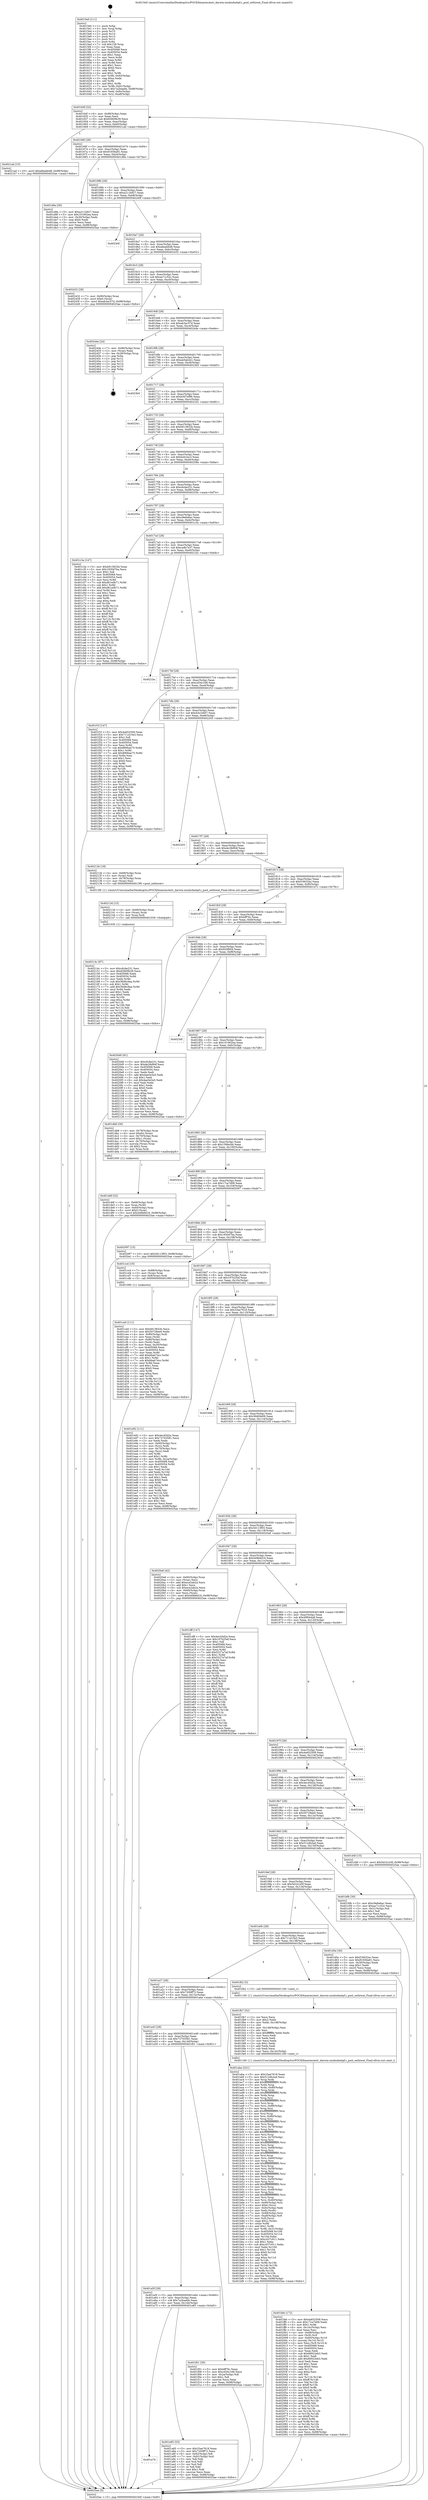 digraph "0x4015e0" {
  label = "0x4015e0 (/mnt/c/Users/mathe/Desktop/tcc/POCII/binaries/extr_darwin-xnubsdnetpf.c_pool_sethiwat_Final-ollvm.out::main(0))"
  labelloc = "t"
  node[shape=record]

  Entry [label="",width=0.3,height=0.3,shape=circle,fillcolor=black,style=filled]
  "0x40164f" [label="{
     0x40164f [32]\l
     | [instrs]\l
     &nbsp;&nbsp;0x40164f \<+6\>: mov -0x98(%rbp),%eax\l
     &nbsp;&nbsp;0x401655 \<+2\>: mov %eax,%ecx\l
     &nbsp;&nbsp;0x401657 \<+6\>: sub $0x83809b39,%ecx\l
     &nbsp;&nbsp;0x40165d \<+6\>: mov %eax,-0xac(%rbp)\l
     &nbsp;&nbsp;0x401663 \<+6\>: mov %ecx,-0xb0(%rbp)\l
     &nbsp;&nbsp;0x401669 \<+6\>: je 00000000004021ad \<main+0xbcd\>\l
  }"]
  "0x4021ad" [label="{
     0x4021ad [15]\l
     | [instrs]\l
     &nbsp;&nbsp;0x4021ad \<+10\>: movl $0xa8eabb48,-0x98(%rbp)\l
     &nbsp;&nbsp;0x4021b7 \<+5\>: jmp 00000000004025ae \<main+0xfce\>\l
  }"]
  "0x40166f" [label="{
     0x40166f [28]\l
     | [instrs]\l
     &nbsp;&nbsp;0x40166f \<+5\>: jmp 0000000000401674 \<main+0x94\>\l
     &nbsp;&nbsp;0x401674 \<+6\>: mov -0xac(%rbp),%eax\l
     &nbsp;&nbsp;0x40167a \<+5\>: sub $0x91656a91,%eax\l
     &nbsp;&nbsp;0x40167f \<+6\>: mov %eax,-0xb4(%rbp)\l
     &nbsp;&nbsp;0x401685 \<+6\>: je 0000000000401d9a \<main+0x7ba\>\l
  }"]
  Exit [label="",width=0.3,height=0.3,shape=circle,fillcolor=black,style=filled,peripheries=2]
  "0x401d9a" [label="{
     0x401d9a [30]\l
     | [instrs]\l
     &nbsp;&nbsp;0x401d9a \<+5\>: mov $0xa211b927,%eax\l
     &nbsp;&nbsp;0x401d9f \<+5\>: mov $0x101902ea,%ecx\l
     &nbsp;&nbsp;0x401da4 \<+3\>: mov -0x30(%rbp),%edx\l
     &nbsp;&nbsp;0x401da7 \<+3\>: cmp $0x0,%edx\l
     &nbsp;&nbsp;0x401daa \<+3\>: cmove %ecx,%eax\l
     &nbsp;&nbsp;0x401dad \<+6\>: mov %eax,-0x98(%rbp)\l
     &nbsp;&nbsp;0x401db3 \<+5\>: jmp 00000000004025ae \<main+0xfce\>\l
  }"]
  "0x40168b" [label="{
     0x40168b [28]\l
     | [instrs]\l
     &nbsp;&nbsp;0x40168b \<+5\>: jmp 0000000000401690 \<main+0xb0\>\l
     &nbsp;&nbsp;0x401690 \<+6\>: mov -0xac(%rbp),%eax\l
     &nbsp;&nbsp;0x401696 \<+5\>: sub $0xa211b927,%eax\l
     &nbsp;&nbsp;0x40169b \<+6\>: mov %eax,-0xb8(%rbp)\l
     &nbsp;&nbsp;0x4016a1 \<+6\>: je 000000000040240f \<main+0xe2f\>\l
  }"]
  "0x40214c" [label="{
     0x40214c [97]\l
     | [instrs]\l
     &nbsp;&nbsp;0x40214c \<+5\>: mov $0xc6cbe231,%esi\l
     &nbsp;&nbsp;0x402151 \<+5\>: mov $0x83809b39,%ecx\l
     &nbsp;&nbsp;0x402156 \<+7\>: mov 0x405068,%edx\l
     &nbsp;&nbsp;0x40215d \<+8\>: mov 0x405054,%r8d\l
     &nbsp;&nbsp;0x402165 \<+3\>: mov %edx,%r9d\l
     &nbsp;&nbsp;0x402168 \<+7\>: sub $0x36d6c9aa,%r9d\l
     &nbsp;&nbsp;0x40216f \<+4\>: sub $0x1,%r9d\l
     &nbsp;&nbsp;0x402173 \<+7\>: add $0x36d6c9aa,%r9d\l
     &nbsp;&nbsp;0x40217a \<+4\>: imul %r9d,%edx\l
     &nbsp;&nbsp;0x40217e \<+3\>: and $0x1,%edx\l
     &nbsp;&nbsp;0x402181 \<+3\>: cmp $0x0,%edx\l
     &nbsp;&nbsp;0x402184 \<+4\>: sete %r10b\l
     &nbsp;&nbsp;0x402188 \<+4\>: cmp $0xa,%r8d\l
     &nbsp;&nbsp;0x40218c \<+4\>: setl %r11b\l
     &nbsp;&nbsp;0x402190 \<+3\>: mov %r10b,%bl\l
     &nbsp;&nbsp;0x402193 \<+3\>: and %r11b,%bl\l
     &nbsp;&nbsp;0x402196 \<+3\>: xor %r11b,%r10b\l
     &nbsp;&nbsp;0x402199 \<+3\>: or %r10b,%bl\l
     &nbsp;&nbsp;0x40219c \<+3\>: test $0x1,%bl\l
     &nbsp;&nbsp;0x40219f \<+3\>: cmovne %ecx,%esi\l
     &nbsp;&nbsp;0x4021a2 \<+6\>: mov %esi,-0x98(%rbp)\l
     &nbsp;&nbsp;0x4021a8 \<+5\>: jmp 00000000004025ae \<main+0xfce\>\l
  }"]
  "0x40240f" [label="{
     0x40240f\l
  }", style=dashed]
  "0x4016a7" [label="{
     0x4016a7 [28]\l
     | [instrs]\l
     &nbsp;&nbsp;0x4016a7 \<+5\>: jmp 00000000004016ac \<main+0xcc\>\l
     &nbsp;&nbsp;0x4016ac \<+6\>: mov -0xac(%rbp),%eax\l
     &nbsp;&nbsp;0x4016b2 \<+5\>: sub $0xa8eabb48,%eax\l
     &nbsp;&nbsp;0x4016b7 \<+6\>: mov %eax,-0xbc(%rbp)\l
     &nbsp;&nbsp;0x4016bd \<+6\>: je 0000000000402432 \<main+0xe52\>\l
  }"]
  "0x40213d" [label="{
     0x40213d [15]\l
     | [instrs]\l
     &nbsp;&nbsp;0x40213d \<+4\>: mov -0x68(%rbp),%rax\l
     &nbsp;&nbsp;0x402141 \<+3\>: mov (%rax),%rax\l
     &nbsp;&nbsp;0x402144 \<+3\>: mov %rax,%rdi\l
     &nbsp;&nbsp;0x402147 \<+5\>: call 0000000000401030 \<free@plt\>\l
     | [calls]\l
     &nbsp;&nbsp;0x401030 \{1\} (unknown)\l
  }"]
  "0x402432" [label="{
     0x402432 [28]\l
     | [instrs]\l
     &nbsp;&nbsp;0x402432 \<+7\>: mov -0x90(%rbp),%rax\l
     &nbsp;&nbsp;0x402439 \<+6\>: movl $0x0,(%rax)\l
     &nbsp;&nbsp;0x40243f \<+10\>: movl $0xab3ac57d,-0x98(%rbp)\l
     &nbsp;&nbsp;0x402449 \<+5\>: jmp 00000000004025ae \<main+0xfce\>\l
  }"]
  "0x4016c3" [label="{
     0x4016c3 [28]\l
     | [instrs]\l
     &nbsp;&nbsp;0x4016c3 \<+5\>: jmp 00000000004016c8 \<main+0xe8\>\l
     &nbsp;&nbsp;0x4016c8 \<+6\>: mov -0xac(%rbp),%eax\l
     &nbsp;&nbsp;0x4016ce \<+5\>: sub $0xaa71c52c,%eax\l
     &nbsp;&nbsp;0x4016d3 \<+6\>: mov %eax,-0xc0(%rbp)\l
     &nbsp;&nbsp;0x4016d9 \<+6\>: je 0000000000401c19 \<main+0x639\>\l
  }"]
  "0x401feb" [label="{
     0x401feb [172]\l
     | [instrs]\l
     &nbsp;&nbsp;0x401feb \<+5\>: mov $0x4a652509,%ecx\l
     &nbsp;&nbsp;0x401ff0 \<+5\>: mov $0x17ca7d08,%edx\l
     &nbsp;&nbsp;0x401ff5 \<+3\>: mov $0x1,%r8b\l
     &nbsp;&nbsp;0x401ff8 \<+6\>: mov -0x14c(%rbp),%esi\l
     &nbsp;&nbsp;0x401ffe \<+3\>: imul %eax,%esi\l
     &nbsp;&nbsp;0x402001 \<+4\>: mov -0x68(%rbp),%r9\l
     &nbsp;&nbsp;0x402005 \<+3\>: mov (%r9),%r9\l
     &nbsp;&nbsp;0x402008 \<+4\>: mov -0x60(%rbp),%r10\l
     &nbsp;&nbsp;0x40200c \<+3\>: movslq (%r10),%r10\l
     &nbsp;&nbsp;0x40200f \<+4\>: mov %esi,(%r9,%r10,4)\l
     &nbsp;&nbsp;0x402013 \<+7\>: mov 0x405068,%eax\l
     &nbsp;&nbsp;0x40201a \<+7\>: mov 0x405054,%esi\l
     &nbsp;&nbsp;0x402021 \<+2\>: mov %eax,%edi\l
     &nbsp;&nbsp;0x402023 \<+6\>: sub $0x66922eb3,%edi\l
     &nbsp;&nbsp;0x402029 \<+3\>: sub $0x1,%edi\l
     &nbsp;&nbsp;0x40202c \<+6\>: add $0x66922eb3,%edi\l
     &nbsp;&nbsp;0x402032 \<+3\>: imul %edi,%eax\l
     &nbsp;&nbsp;0x402035 \<+3\>: and $0x1,%eax\l
     &nbsp;&nbsp;0x402038 \<+3\>: cmp $0x0,%eax\l
     &nbsp;&nbsp;0x40203b \<+4\>: sete %r11b\l
     &nbsp;&nbsp;0x40203f \<+3\>: cmp $0xa,%esi\l
     &nbsp;&nbsp;0x402042 \<+3\>: setl %bl\l
     &nbsp;&nbsp;0x402045 \<+3\>: mov %r11b,%r14b\l
     &nbsp;&nbsp;0x402048 \<+4\>: xor $0xff,%r14b\l
     &nbsp;&nbsp;0x40204c \<+3\>: mov %bl,%r15b\l
     &nbsp;&nbsp;0x40204f \<+4\>: xor $0xff,%r15b\l
     &nbsp;&nbsp;0x402053 \<+4\>: xor $0x0,%r8b\l
     &nbsp;&nbsp;0x402057 \<+3\>: mov %r14b,%r12b\l
     &nbsp;&nbsp;0x40205a \<+4\>: and $0x0,%r12b\l
     &nbsp;&nbsp;0x40205e \<+3\>: and %r8b,%r11b\l
     &nbsp;&nbsp;0x402061 \<+3\>: mov %r15b,%r13b\l
     &nbsp;&nbsp;0x402064 \<+4\>: and $0x0,%r13b\l
     &nbsp;&nbsp;0x402068 \<+3\>: and %r8b,%bl\l
     &nbsp;&nbsp;0x40206b \<+3\>: or %r11b,%r12b\l
     &nbsp;&nbsp;0x40206e \<+3\>: or %bl,%r13b\l
     &nbsp;&nbsp;0x402071 \<+3\>: xor %r13b,%r12b\l
     &nbsp;&nbsp;0x402074 \<+3\>: or %r15b,%r14b\l
     &nbsp;&nbsp;0x402077 \<+4\>: xor $0xff,%r14b\l
     &nbsp;&nbsp;0x40207b \<+4\>: or $0x0,%r8b\l
     &nbsp;&nbsp;0x40207f \<+3\>: and %r8b,%r14b\l
     &nbsp;&nbsp;0x402082 \<+3\>: or %r14b,%r12b\l
     &nbsp;&nbsp;0x402085 \<+4\>: test $0x1,%r12b\l
     &nbsp;&nbsp;0x402089 \<+3\>: cmovne %edx,%ecx\l
     &nbsp;&nbsp;0x40208c \<+6\>: mov %ecx,-0x98(%rbp)\l
     &nbsp;&nbsp;0x402092 \<+5\>: jmp 00000000004025ae \<main+0xfce\>\l
  }"]
  "0x401c19" [label="{
     0x401c19\l
  }", style=dashed]
  "0x4016df" [label="{
     0x4016df [28]\l
     | [instrs]\l
     &nbsp;&nbsp;0x4016df \<+5\>: jmp 00000000004016e4 \<main+0x104\>\l
     &nbsp;&nbsp;0x4016e4 \<+6\>: mov -0xac(%rbp),%eax\l
     &nbsp;&nbsp;0x4016ea \<+5\>: sub $0xab3ac57d,%eax\l
     &nbsp;&nbsp;0x4016ef \<+6\>: mov %eax,-0xc4(%rbp)\l
     &nbsp;&nbsp;0x4016f5 \<+6\>: je 000000000040244e \<main+0xe6e\>\l
  }"]
  "0x401fb7" [label="{
     0x401fb7 [52]\l
     | [instrs]\l
     &nbsp;&nbsp;0x401fb7 \<+2\>: xor %ecx,%ecx\l
     &nbsp;&nbsp;0x401fb9 \<+5\>: mov $0x2,%edx\l
     &nbsp;&nbsp;0x401fbe \<+6\>: mov %edx,-0x148(%rbp)\l
     &nbsp;&nbsp;0x401fc4 \<+1\>: cltd\l
     &nbsp;&nbsp;0x401fc5 \<+6\>: mov -0x148(%rbp),%esi\l
     &nbsp;&nbsp;0x401fcb \<+2\>: idiv %esi\l
     &nbsp;&nbsp;0x401fcd \<+6\>: imul $0xfffffffe,%edx,%edx\l
     &nbsp;&nbsp;0x401fd3 \<+2\>: mov %ecx,%edi\l
     &nbsp;&nbsp;0x401fd5 \<+2\>: sub %edx,%edi\l
     &nbsp;&nbsp;0x401fd7 \<+2\>: mov %ecx,%edx\l
     &nbsp;&nbsp;0x401fd9 \<+3\>: sub $0x1,%edx\l
     &nbsp;&nbsp;0x401fdc \<+2\>: add %edx,%edi\l
     &nbsp;&nbsp;0x401fde \<+2\>: sub %edi,%ecx\l
     &nbsp;&nbsp;0x401fe0 \<+6\>: mov %ecx,-0x14c(%rbp)\l
     &nbsp;&nbsp;0x401fe6 \<+5\>: call 0000000000401160 \<next_i\>\l
     | [calls]\l
     &nbsp;&nbsp;0x401160 \{1\} (/mnt/c/Users/mathe/Desktop/tcc/POCII/binaries/extr_darwin-xnubsdnetpf.c_pool_sethiwat_Final-ollvm.out::next_i)\l
  }"]
  "0x40244e" [label="{
     0x40244e [24]\l
     | [instrs]\l
     &nbsp;&nbsp;0x40244e \<+7\>: mov -0x90(%rbp),%rax\l
     &nbsp;&nbsp;0x402455 \<+2\>: mov (%rax),%eax\l
     &nbsp;&nbsp;0x402457 \<+4\>: lea -0x28(%rbp),%rsp\l
     &nbsp;&nbsp;0x40245b \<+1\>: pop %rbx\l
     &nbsp;&nbsp;0x40245c \<+2\>: pop %r12\l
     &nbsp;&nbsp;0x40245e \<+2\>: pop %r13\l
     &nbsp;&nbsp;0x402460 \<+2\>: pop %r14\l
     &nbsp;&nbsp;0x402462 \<+2\>: pop %r15\l
     &nbsp;&nbsp;0x402464 \<+1\>: pop %rbp\l
     &nbsp;&nbsp;0x402465 \<+1\>: ret\l
  }"]
  "0x4016fb" [label="{
     0x4016fb [28]\l
     | [instrs]\l
     &nbsp;&nbsp;0x4016fb \<+5\>: jmp 0000000000401700 \<main+0x120\>\l
     &nbsp;&nbsp;0x401700 \<+6\>: mov -0xac(%rbp),%eax\l
     &nbsp;&nbsp;0x401706 \<+5\>: sub $0xab5ab2e1,%eax\l
     &nbsp;&nbsp;0x40170b \<+6\>: mov %eax,-0xc8(%rbp)\l
     &nbsp;&nbsp;0x401711 \<+6\>: je 00000000004023b5 \<main+0xdd5\>\l
  }"]
  "0x401ddf" [label="{
     0x401ddf [32]\l
     | [instrs]\l
     &nbsp;&nbsp;0x401ddf \<+4\>: mov -0x68(%rbp),%rdi\l
     &nbsp;&nbsp;0x401de3 \<+3\>: mov %rax,(%rdi)\l
     &nbsp;&nbsp;0x401de6 \<+4\>: mov -0x60(%rbp),%rax\l
     &nbsp;&nbsp;0x401dea \<+6\>: movl $0x0,(%rax)\l
     &nbsp;&nbsp;0x401df0 \<+10\>: movl $0x449b6d16,-0x98(%rbp)\l
     &nbsp;&nbsp;0x401dfa \<+5\>: jmp 00000000004025ae \<main+0xfce\>\l
  }"]
  "0x4023b5" [label="{
     0x4023b5\l
  }", style=dashed]
  "0x401717" [label="{
     0x401717 [28]\l
     | [instrs]\l
     &nbsp;&nbsp;0x401717 \<+5\>: jmp 000000000040171c \<main+0x13c\>\l
     &nbsp;&nbsp;0x40171c \<+6\>: mov -0xac(%rbp),%eax\l
     &nbsp;&nbsp;0x401722 \<+5\>: sub $0xb5d7ef96,%eax\l
     &nbsp;&nbsp;0x401727 \<+6\>: mov %eax,-0xcc(%rbp)\l
     &nbsp;&nbsp;0x40172d \<+6\>: je 0000000000402341 \<main+0xd61\>\l
  }"]
  "0x401ce0" [label="{
     0x401ce0 [111]\l
     | [instrs]\l
     &nbsp;&nbsp;0x401ce0 \<+5\>: mov $0xb913832b,%ecx\l
     &nbsp;&nbsp;0x401ce5 \<+5\>: mov $0x50728ee0,%edx\l
     &nbsp;&nbsp;0x401cea \<+4\>: mov -0x80(%rbp),%rdi\l
     &nbsp;&nbsp;0x401cee \<+2\>: mov %eax,(%rdi)\l
     &nbsp;&nbsp;0x401cf0 \<+4\>: mov -0x80(%rbp),%rdi\l
     &nbsp;&nbsp;0x401cf4 \<+2\>: mov (%rdi),%eax\l
     &nbsp;&nbsp;0x401cf6 \<+3\>: mov %eax,-0x30(%rbp)\l
     &nbsp;&nbsp;0x401cf9 \<+7\>: mov 0x405068,%eax\l
     &nbsp;&nbsp;0x401d00 \<+7\>: mov 0x405054,%esi\l
     &nbsp;&nbsp;0x401d07 \<+3\>: mov %eax,%r8d\l
     &nbsp;&nbsp;0x401d0a \<+7\>: add $0xbbab74cc,%r8d\l
     &nbsp;&nbsp;0x401d11 \<+4\>: sub $0x1,%r8d\l
     &nbsp;&nbsp;0x401d15 \<+7\>: sub $0xbbab74cc,%r8d\l
     &nbsp;&nbsp;0x401d1c \<+4\>: imul %r8d,%eax\l
     &nbsp;&nbsp;0x401d20 \<+3\>: and $0x1,%eax\l
     &nbsp;&nbsp;0x401d23 \<+3\>: cmp $0x0,%eax\l
     &nbsp;&nbsp;0x401d26 \<+4\>: sete %r9b\l
     &nbsp;&nbsp;0x401d2a \<+3\>: cmp $0xa,%esi\l
     &nbsp;&nbsp;0x401d2d \<+4\>: setl %r10b\l
     &nbsp;&nbsp;0x401d31 \<+3\>: mov %r9b,%r11b\l
     &nbsp;&nbsp;0x401d34 \<+3\>: and %r10b,%r11b\l
     &nbsp;&nbsp;0x401d37 \<+3\>: xor %r10b,%r9b\l
     &nbsp;&nbsp;0x401d3a \<+3\>: or %r9b,%r11b\l
     &nbsp;&nbsp;0x401d3d \<+4\>: test $0x1,%r11b\l
     &nbsp;&nbsp;0x401d41 \<+3\>: cmovne %edx,%ecx\l
     &nbsp;&nbsp;0x401d44 \<+6\>: mov %ecx,-0x98(%rbp)\l
     &nbsp;&nbsp;0x401d4a \<+5\>: jmp 00000000004025ae \<main+0xfce\>\l
  }"]
  "0x402341" [label="{
     0x402341\l
  }", style=dashed]
  "0x401733" [label="{
     0x401733 [28]\l
     | [instrs]\l
     &nbsp;&nbsp;0x401733 \<+5\>: jmp 0000000000401738 \<main+0x158\>\l
     &nbsp;&nbsp;0x401738 \<+6\>: mov -0xac(%rbp),%eax\l
     &nbsp;&nbsp;0x40173e \<+5\>: sub $0xb913832b,%eax\l
     &nbsp;&nbsp;0x401743 \<+6\>: mov %eax,-0xd0(%rbp)\l
     &nbsp;&nbsp;0x401749 \<+6\>: je 00000000004024ab \<main+0xecb\>\l
  }"]
  "0x4015e0" [label="{
     0x4015e0 [111]\l
     | [instrs]\l
     &nbsp;&nbsp;0x4015e0 \<+1\>: push %rbp\l
     &nbsp;&nbsp;0x4015e1 \<+3\>: mov %rsp,%rbp\l
     &nbsp;&nbsp;0x4015e4 \<+2\>: push %r15\l
     &nbsp;&nbsp;0x4015e6 \<+2\>: push %r14\l
     &nbsp;&nbsp;0x4015e8 \<+2\>: push %r13\l
     &nbsp;&nbsp;0x4015ea \<+2\>: push %r12\l
     &nbsp;&nbsp;0x4015ec \<+1\>: push %rbx\l
     &nbsp;&nbsp;0x4015ed \<+7\>: sub $0x158,%rsp\l
     &nbsp;&nbsp;0x4015f4 \<+2\>: xor %eax,%eax\l
     &nbsp;&nbsp;0x4015f6 \<+7\>: mov 0x405068,%ecx\l
     &nbsp;&nbsp;0x4015fd \<+7\>: mov 0x405054,%edx\l
     &nbsp;&nbsp;0x401604 \<+3\>: sub $0x1,%eax\l
     &nbsp;&nbsp;0x401607 \<+3\>: mov %ecx,%r8d\l
     &nbsp;&nbsp;0x40160a \<+3\>: add %eax,%r8d\l
     &nbsp;&nbsp;0x40160d \<+4\>: imul %r8d,%ecx\l
     &nbsp;&nbsp;0x401611 \<+3\>: and $0x1,%ecx\l
     &nbsp;&nbsp;0x401614 \<+3\>: cmp $0x0,%ecx\l
     &nbsp;&nbsp;0x401617 \<+4\>: sete %r9b\l
     &nbsp;&nbsp;0x40161b \<+4\>: and $0x1,%r9b\l
     &nbsp;&nbsp;0x40161f \<+7\>: mov %r9b,-0x92(%rbp)\l
     &nbsp;&nbsp;0x401626 \<+3\>: cmp $0xa,%edx\l
     &nbsp;&nbsp;0x401629 \<+4\>: setl %r9b\l
     &nbsp;&nbsp;0x40162d \<+4\>: and $0x1,%r9b\l
     &nbsp;&nbsp;0x401631 \<+7\>: mov %r9b,-0x91(%rbp)\l
     &nbsp;&nbsp;0x401638 \<+10\>: movl $0x7a2baebb,-0x98(%rbp)\l
     &nbsp;&nbsp;0x401642 \<+6\>: mov %edi,-0x9c(%rbp)\l
     &nbsp;&nbsp;0x401648 \<+7\>: mov %rsi,-0xa8(%rbp)\l
  }"]
  "0x4024ab" [label="{
     0x4024ab\l
  }", style=dashed]
  "0x40174f" [label="{
     0x40174f [28]\l
     | [instrs]\l
     &nbsp;&nbsp;0x40174f \<+5\>: jmp 0000000000401754 \<main+0x174\>\l
     &nbsp;&nbsp;0x401754 \<+6\>: mov -0xac(%rbp),%eax\l
     &nbsp;&nbsp;0x40175a \<+5\>: sub $0xbcfc2ec3,%eax\l
     &nbsp;&nbsp;0x40175f \<+6\>: mov %eax,-0xd4(%rbp)\l
     &nbsp;&nbsp;0x401765 \<+6\>: je 000000000040258e \<main+0xfae\>\l
  }"]
  "0x4025ae" [label="{
     0x4025ae [5]\l
     | [instrs]\l
     &nbsp;&nbsp;0x4025ae \<+5\>: jmp 000000000040164f \<main+0x6f\>\l
  }"]
  "0x40258e" [label="{
     0x40258e\l
  }", style=dashed]
  "0x40176b" [label="{
     0x40176b [28]\l
     | [instrs]\l
     &nbsp;&nbsp;0x40176b \<+5\>: jmp 0000000000401770 \<main+0x190\>\l
     &nbsp;&nbsp;0x401770 \<+6\>: mov -0xac(%rbp),%eax\l
     &nbsp;&nbsp;0x401776 \<+5\>: sub $0xc6cbe231,%eax\l
     &nbsp;&nbsp;0x40177b \<+6\>: mov %eax,-0xd8(%rbp)\l
     &nbsp;&nbsp;0x401781 \<+6\>: je 000000000040255e \<main+0xf7e\>\l
  }"]
  "0x401a7b" [label="{
     0x401a7b\l
  }", style=dashed]
  "0x40255e" [label="{
     0x40255e\l
  }", style=dashed]
  "0x401787" [label="{
     0x401787 [28]\l
     | [instrs]\l
     &nbsp;&nbsp;0x401787 \<+5\>: jmp 000000000040178c \<main+0x1ac\>\l
     &nbsp;&nbsp;0x40178c \<+6\>: mov -0xac(%rbp),%eax\l
     &nbsp;&nbsp;0x401792 \<+5\>: sub $0xc9e6e6ac,%eax\l
     &nbsp;&nbsp;0x401797 \<+6\>: mov %eax,-0xdc(%rbp)\l
     &nbsp;&nbsp;0x40179d \<+6\>: je 0000000000401c3a \<main+0x65a\>\l
  }"]
  "0x401a85" [label="{
     0x401a85 [53]\l
     | [instrs]\l
     &nbsp;&nbsp;0x401a85 \<+5\>: mov $0x33ae7618,%eax\l
     &nbsp;&nbsp;0x401a8a \<+5\>: mov $0x7200ff72,%ecx\l
     &nbsp;&nbsp;0x401a8f \<+6\>: mov -0x92(%rbp),%dl\l
     &nbsp;&nbsp;0x401a95 \<+7\>: mov -0x91(%rbp),%sil\l
     &nbsp;&nbsp;0x401a9c \<+3\>: mov %dl,%dil\l
     &nbsp;&nbsp;0x401a9f \<+3\>: and %sil,%dil\l
     &nbsp;&nbsp;0x401aa2 \<+3\>: xor %sil,%dl\l
     &nbsp;&nbsp;0x401aa5 \<+3\>: or %dl,%dil\l
     &nbsp;&nbsp;0x401aa8 \<+4\>: test $0x1,%dil\l
     &nbsp;&nbsp;0x401aac \<+3\>: cmovne %ecx,%eax\l
     &nbsp;&nbsp;0x401aaf \<+6\>: mov %eax,-0x98(%rbp)\l
     &nbsp;&nbsp;0x401ab5 \<+5\>: jmp 00000000004025ae \<main+0xfce\>\l
  }"]
  "0x401c3a" [label="{
     0x401c3a [147]\l
     | [instrs]\l
     &nbsp;&nbsp;0x401c3a \<+5\>: mov $0xb913832b,%eax\l
     &nbsp;&nbsp;0x401c3f \<+5\>: mov $0x1930d7ba,%ecx\l
     &nbsp;&nbsp;0x401c44 \<+2\>: mov $0x1,%dl\l
     &nbsp;&nbsp;0x401c46 \<+7\>: mov 0x405068,%esi\l
     &nbsp;&nbsp;0x401c4d \<+7\>: mov 0x405054,%edi\l
     &nbsp;&nbsp;0x401c54 \<+3\>: mov %esi,%r8d\l
     &nbsp;&nbsp;0x401c57 \<+7\>: sub $0xd61edb71,%r8d\l
     &nbsp;&nbsp;0x401c5e \<+4\>: sub $0x1,%r8d\l
     &nbsp;&nbsp;0x401c62 \<+7\>: add $0xd61edb71,%r8d\l
     &nbsp;&nbsp;0x401c69 \<+4\>: imul %r8d,%esi\l
     &nbsp;&nbsp;0x401c6d \<+3\>: and $0x1,%esi\l
     &nbsp;&nbsp;0x401c70 \<+3\>: cmp $0x0,%esi\l
     &nbsp;&nbsp;0x401c73 \<+4\>: sete %r9b\l
     &nbsp;&nbsp;0x401c77 \<+3\>: cmp $0xa,%edi\l
     &nbsp;&nbsp;0x401c7a \<+4\>: setl %r10b\l
     &nbsp;&nbsp;0x401c7e \<+3\>: mov %r9b,%r11b\l
     &nbsp;&nbsp;0x401c81 \<+4\>: xor $0xff,%r11b\l
     &nbsp;&nbsp;0x401c85 \<+3\>: mov %r10b,%bl\l
     &nbsp;&nbsp;0x401c88 \<+3\>: xor $0xff,%bl\l
     &nbsp;&nbsp;0x401c8b \<+3\>: xor $0x1,%dl\l
     &nbsp;&nbsp;0x401c8e \<+3\>: mov %r11b,%r14b\l
     &nbsp;&nbsp;0x401c91 \<+4\>: and $0xff,%r14b\l
     &nbsp;&nbsp;0x401c95 \<+3\>: and %dl,%r9b\l
     &nbsp;&nbsp;0x401c98 \<+3\>: mov %bl,%r15b\l
     &nbsp;&nbsp;0x401c9b \<+4\>: and $0xff,%r15b\l
     &nbsp;&nbsp;0x401c9f \<+3\>: and %dl,%r10b\l
     &nbsp;&nbsp;0x401ca2 \<+3\>: or %r9b,%r14b\l
     &nbsp;&nbsp;0x401ca5 \<+3\>: or %r10b,%r15b\l
     &nbsp;&nbsp;0x401ca8 \<+3\>: xor %r15b,%r14b\l
     &nbsp;&nbsp;0x401cab \<+3\>: or %bl,%r11b\l
     &nbsp;&nbsp;0x401cae \<+4\>: xor $0xff,%r11b\l
     &nbsp;&nbsp;0x401cb2 \<+3\>: or $0x1,%dl\l
     &nbsp;&nbsp;0x401cb5 \<+3\>: and %dl,%r11b\l
     &nbsp;&nbsp;0x401cb8 \<+3\>: or %r11b,%r14b\l
     &nbsp;&nbsp;0x401cbb \<+4\>: test $0x1,%r14b\l
     &nbsp;&nbsp;0x401cbf \<+3\>: cmovne %ecx,%eax\l
     &nbsp;&nbsp;0x401cc2 \<+6\>: mov %eax,-0x98(%rbp)\l
     &nbsp;&nbsp;0x401cc8 \<+5\>: jmp 00000000004025ae \<main+0xfce\>\l
  }"]
  "0x4017a3" [label="{
     0x4017a3 [28]\l
     | [instrs]\l
     &nbsp;&nbsp;0x4017a3 \<+5\>: jmp 00000000004017a8 \<main+0x1c8\>\l
     &nbsp;&nbsp;0x4017a8 \<+6\>: mov -0xac(%rbp),%eax\l
     &nbsp;&nbsp;0x4017ae \<+5\>: sub $0xcadb7a37,%eax\l
     &nbsp;&nbsp;0x4017b3 \<+6\>: mov %eax,-0xe0(%rbp)\l
     &nbsp;&nbsp;0x4017b9 \<+6\>: je 00000000004021bc \<main+0xbdc\>\l
  }"]
  "0x401a5f" [label="{
     0x401a5f [28]\l
     | [instrs]\l
     &nbsp;&nbsp;0x401a5f \<+5\>: jmp 0000000000401a64 \<main+0x484\>\l
     &nbsp;&nbsp;0x401a64 \<+6\>: mov -0xac(%rbp),%eax\l
     &nbsp;&nbsp;0x401a6a \<+5\>: sub $0x7a2baebb,%eax\l
     &nbsp;&nbsp;0x401a6f \<+6\>: mov %eax,-0x144(%rbp)\l
     &nbsp;&nbsp;0x401a75 \<+6\>: je 0000000000401a85 \<main+0x4a5\>\l
  }"]
  "0x4021bc" [label="{
     0x4021bc\l
  }", style=dashed]
  "0x4017bf" [label="{
     0x4017bf [28]\l
     | [instrs]\l
     &nbsp;&nbsp;0x4017bf \<+5\>: jmp 00000000004017c4 \<main+0x1e4\>\l
     &nbsp;&nbsp;0x4017c4 \<+6\>: mov -0xac(%rbp),%eax\l
     &nbsp;&nbsp;0x4017ca \<+5\>: sub $0xcd34c166,%eax\l
     &nbsp;&nbsp;0x4017cf \<+6\>: mov %eax,-0xe4(%rbp)\l
     &nbsp;&nbsp;0x4017d5 \<+6\>: je 0000000000401f1f \<main+0x93f\>\l
  }"]
  "0x401f01" [label="{
     0x401f01 [30]\l
     | [instrs]\l
     &nbsp;&nbsp;0x401f01 \<+5\>: mov $0xbff76c,%eax\l
     &nbsp;&nbsp;0x401f06 \<+5\>: mov $0xcd34c166,%ecx\l
     &nbsp;&nbsp;0x401f0b \<+3\>: mov -0x2a(%rbp),%dl\l
     &nbsp;&nbsp;0x401f0e \<+3\>: test $0x1,%dl\l
     &nbsp;&nbsp;0x401f11 \<+3\>: cmovne %ecx,%eax\l
     &nbsp;&nbsp;0x401f14 \<+6\>: mov %eax,-0x98(%rbp)\l
     &nbsp;&nbsp;0x401f1a \<+5\>: jmp 00000000004025ae \<main+0xfce\>\l
  }"]
  "0x401f1f" [label="{
     0x401f1f [147]\l
     | [instrs]\l
     &nbsp;&nbsp;0x401f1f \<+5\>: mov $0x4a652509,%eax\l
     &nbsp;&nbsp;0x401f24 \<+5\>: mov $0x711d15e3,%ecx\l
     &nbsp;&nbsp;0x401f29 \<+2\>: mov $0x1,%dl\l
     &nbsp;&nbsp;0x401f2b \<+7\>: mov 0x405068,%esi\l
     &nbsp;&nbsp;0x401f32 \<+7\>: mov 0x405054,%edi\l
     &nbsp;&nbsp;0x401f39 \<+3\>: mov %esi,%r8d\l
     &nbsp;&nbsp;0x401f3c \<+7\>: sub $0x8906ae75,%r8d\l
     &nbsp;&nbsp;0x401f43 \<+4\>: sub $0x1,%r8d\l
     &nbsp;&nbsp;0x401f47 \<+7\>: add $0x8906ae75,%r8d\l
     &nbsp;&nbsp;0x401f4e \<+4\>: imul %r8d,%esi\l
     &nbsp;&nbsp;0x401f52 \<+3\>: and $0x1,%esi\l
     &nbsp;&nbsp;0x401f55 \<+3\>: cmp $0x0,%esi\l
     &nbsp;&nbsp;0x401f58 \<+4\>: sete %r9b\l
     &nbsp;&nbsp;0x401f5c \<+3\>: cmp $0xa,%edi\l
     &nbsp;&nbsp;0x401f5f \<+4\>: setl %r10b\l
     &nbsp;&nbsp;0x401f63 \<+3\>: mov %r9b,%r11b\l
     &nbsp;&nbsp;0x401f66 \<+4\>: xor $0xff,%r11b\l
     &nbsp;&nbsp;0x401f6a \<+3\>: mov %r10b,%bl\l
     &nbsp;&nbsp;0x401f6d \<+3\>: xor $0xff,%bl\l
     &nbsp;&nbsp;0x401f70 \<+3\>: xor $0x1,%dl\l
     &nbsp;&nbsp;0x401f73 \<+3\>: mov %r11b,%r14b\l
     &nbsp;&nbsp;0x401f76 \<+4\>: and $0xff,%r14b\l
     &nbsp;&nbsp;0x401f7a \<+3\>: and %dl,%r9b\l
     &nbsp;&nbsp;0x401f7d \<+3\>: mov %bl,%r15b\l
     &nbsp;&nbsp;0x401f80 \<+4\>: and $0xff,%r15b\l
     &nbsp;&nbsp;0x401f84 \<+3\>: and %dl,%r10b\l
     &nbsp;&nbsp;0x401f87 \<+3\>: or %r9b,%r14b\l
     &nbsp;&nbsp;0x401f8a \<+3\>: or %r10b,%r15b\l
     &nbsp;&nbsp;0x401f8d \<+3\>: xor %r15b,%r14b\l
     &nbsp;&nbsp;0x401f90 \<+3\>: or %bl,%r11b\l
     &nbsp;&nbsp;0x401f93 \<+4\>: xor $0xff,%r11b\l
     &nbsp;&nbsp;0x401f97 \<+3\>: or $0x1,%dl\l
     &nbsp;&nbsp;0x401f9a \<+3\>: and %dl,%r11b\l
     &nbsp;&nbsp;0x401f9d \<+3\>: or %r11b,%r14b\l
     &nbsp;&nbsp;0x401fa0 \<+4\>: test $0x1,%r14b\l
     &nbsp;&nbsp;0x401fa4 \<+3\>: cmovne %ecx,%eax\l
     &nbsp;&nbsp;0x401fa7 \<+6\>: mov %eax,-0x98(%rbp)\l
     &nbsp;&nbsp;0x401fad \<+5\>: jmp 00000000004025ae \<main+0xfce\>\l
  }"]
  "0x4017db" [label="{
     0x4017db [28]\l
     | [instrs]\l
     &nbsp;&nbsp;0x4017db \<+5\>: jmp 00000000004017e0 \<main+0x200\>\l
     &nbsp;&nbsp;0x4017e0 \<+6\>: mov -0xac(%rbp),%eax\l
     &nbsp;&nbsp;0x4017e6 \<+5\>: sub $0xdcb1b607,%eax\l
     &nbsp;&nbsp;0x4017eb \<+6\>: mov %eax,-0xe8(%rbp)\l
     &nbsp;&nbsp;0x4017f1 \<+6\>: je 0000000000402203 \<main+0xc23\>\l
  }"]
  "0x401a43" [label="{
     0x401a43 [28]\l
     | [instrs]\l
     &nbsp;&nbsp;0x401a43 \<+5\>: jmp 0000000000401a48 \<main+0x468\>\l
     &nbsp;&nbsp;0x401a48 \<+6\>: mov -0xac(%rbp),%eax\l
     &nbsp;&nbsp;0x401a4e \<+5\>: sub $0x72703581,%eax\l
     &nbsp;&nbsp;0x401a53 \<+6\>: mov %eax,-0x140(%rbp)\l
     &nbsp;&nbsp;0x401a59 \<+6\>: je 0000000000401f01 \<main+0x921\>\l
  }"]
  "0x402203" [label="{
     0x402203\l
  }", style=dashed]
  "0x4017f7" [label="{
     0x4017f7 [28]\l
     | [instrs]\l
     &nbsp;&nbsp;0x4017f7 \<+5\>: jmp 00000000004017fc \<main+0x21c\>\l
     &nbsp;&nbsp;0x4017fc \<+6\>: mov -0xac(%rbp),%eax\l
     &nbsp;&nbsp;0x401802 \<+5\>: sub $0xde28d94f,%eax\l
     &nbsp;&nbsp;0x401807 \<+6\>: mov %eax,-0xec(%rbp)\l
     &nbsp;&nbsp;0x40180d \<+6\>: je 000000000040212b \<main+0xb4b\>\l
  }"]
  "0x401aba" [label="{
     0x401aba [321]\l
     | [instrs]\l
     &nbsp;&nbsp;0x401aba \<+5\>: mov $0x33ae7618,%eax\l
     &nbsp;&nbsp;0x401abf \<+5\>: mov $0x512db2ad,%ecx\l
     &nbsp;&nbsp;0x401ac4 \<+3\>: mov %rsp,%rdx\l
     &nbsp;&nbsp;0x401ac7 \<+4\>: add $0xfffffffffffffff0,%rdx\l
     &nbsp;&nbsp;0x401acb \<+3\>: mov %rdx,%rsp\l
     &nbsp;&nbsp;0x401ace \<+7\>: mov %rdx,-0x90(%rbp)\l
     &nbsp;&nbsp;0x401ad5 \<+3\>: mov %rsp,%rdx\l
     &nbsp;&nbsp;0x401ad8 \<+4\>: add $0xfffffffffffffff0,%rdx\l
     &nbsp;&nbsp;0x401adc \<+3\>: mov %rdx,%rsp\l
     &nbsp;&nbsp;0x401adf \<+3\>: mov %rsp,%rsi\l
     &nbsp;&nbsp;0x401ae2 \<+4\>: add $0xfffffffffffffff0,%rsi\l
     &nbsp;&nbsp;0x401ae6 \<+3\>: mov %rsi,%rsp\l
     &nbsp;&nbsp;0x401ae9 \<+7\>: mov %rsi,-0x88(%rbp)\l
     &nbsp;&nbsp;0x401af0 \<+3\>: mov %rsp,%rsi\l
     &nbsp;&nbsp;0x401af3 \<+4\>: add $0xfffffffffffffff0,%rsi\l
     &nbsp;&nbsp;0x401af7 \<+3\>: mov %rsi,%rsp\l
     &nbsp;&nbsp;0x401afa \<+4\>: mov %rsi,-0x80(%rbp)\l
     &nbsp;&nbsp;0x401afe \<+3\>: mov %rsp,%rsi\l
     &nbsp;&nbsp;0x401b01 \<+4\>: add $0xfffffffffffffff0,%rsi\l
     &nbsp;&nbsp;0x401b05 \<+3\>: mov %rsi,%rsp\l
     &nbsp;&nbsp;0x401b08 \<+4\>: mov %rsi,-0x78(%rbp)\l
     &nbsp;&nbsp;0x401b0c \<+3\>: mov %rsp,%rsi\l
     &nbsp;&nbsp;0x401b0f \<+4\>: add $0xfffffffffffffff0,%rsi\l
     &nbsp;&nbsp;0x401b13 \<+3\>: mov %rsi,%rsp\l
     &nbsp;&nbsp;0x401b16 \<+4\>: mov %rsi,-0x70(%rbp)\l
     &nbsp;&nbsp;0x401b1a \<+3\>: mov %rsp,%rsi\l
     &nbsp;&nbsp;0x401b1d \<+4\>: add $0xfffffffffffffff0,%rsi\l
     &nbsp;&nbsp;0x401b21 \<+3\>: mov %rsi,%rsp\l
     &nbsp;&nbsp;0x401b24 \<+4\>: mov %rsi,-0x68(%rbp)\l
     &nbsp;&nbsp;0x401b28 \<+3\>: mov %rsp,%rsi\l
     &nbsp;&nbsp;0x401b2b \<+4\>: add $0xfffffffffffffff0,%rsi\l
     &nbsp;&nbsp;0x401b2f \<+3\>: mov %rsi,%rsp\l
     &nbsp;&nbsp;0x401b32 \<+4\>: mov %rsi,-0x60(%rbp)\l
     &nbsp;&nbsp;0x401b36 \<+3\>: mov %rsp,%rsi\l
     &nbsp;&nbsp;0x401b39 \<+4\>: add $0xfffffffffffffff0,%rsi\l
     &nbsp;&nbsp;0x401b3d \<+3\>: mov %rsi,%rsp\l
     &nbsp;&nbsp;0x401b40 \<+4\>: mov %rsi,-0x58(%rbp)\l
     &nbsp;&nbsp;0x401b44 \<+3\>: mov %rsp,%rsi\l
     &nbsp;&nbsp;0x401b47 \<+4\>: add $0xfffffffffffffff0,%rsi\l
     &nbsp;&nbsp;0x401b4b \<+3\>: mov %rsi,%rsp\l
     &nbsp;&nbsp;0x401b4e \<+4\>: mov %rsi,-0x50(%rbp)\l
     &nbsp;&nbsp;0x401b52 \<+3\>: mov %rsp,%rsi\l
     &nbsp;&nbsp;0x401b55 \<+4\>: add $0xfffffffffffffff0,%rsi\l
     &nbsp;&nbsp;0x401b59 \<+3\>: mov %rsi,%rsp\l
     &nbsp;&nbsp;0x401b5c \<+4\>: mov %rsi,-0x48(%rbp)\l
     &nbsp;&nbsp;0x401b60 \<+3\>: mov %rsp,%rsi\l
     &nbsp;&nbsp;0x401b63 \<+4\>: add $0xfffffffffffffff0,%rsi\l
     &nbsp;&nbsp;0x401b67 \<+3\>: mov %rsi,%rsp\l
     &nbsp;&nbsp;0x401b6a \<+4\>: mov %rsi,-0x40(%rbp)\l
     &nbsp;&nbsp;0x401b6e \<+7\>: mov -0x90(%rbp),%rsi\l
     &nbsp;&nbsp;0x401b75 \<+6\>: movl $0x0,(%rsi)\l
     &nbsp;&nbsp;0x401b7b \<+6\>: mov -0x9c(%rbp),%edi\l
     &nbsp;&nbsp;0x401b81 \<+2\>: mov %edi,(%rdx)\l
     &nbsp;&nbsp;0x401b83 \<+7\>: mov -0x88(%rbp),%rsi\l
     &nbsp;&nbsp;0x401b8a \<+7\>: mov -0xa8(%rbp),%r8\l
     &nbsp;&nbsp;0x401b91 \<+3\>: mov %r8,(%rsi)\l
     &nbsp;&nbsp;0x401b94 \<+3\>: cmpl $0x2,(%rdx)\l
     &nbsp;&nbsp;0x401b97 \<+4\>: setne %r9b\l
     &nbsp;&nbsp;0x401b9b \<+4\>: and $0x1,%r9b\l
     &nbsp;&nbsp;0x401b9f \<+4\>: mov %r9b,-0x31(%rbp)\l
     &nbsp;&nbsp;0x401ba3 \<+8\>: mov 0x405068,%r10d\l
     &nbsp;&nbsp;0x401bab \<+8\>: mov 0x405054,%r11d\l
     &nbsp;&nbsp;0x401bb3 \<+3\>: mov %r10d,%ebx\l
     &nbsp;&nbsp;0x401bb6 \<+6\>: add $0xc437c911,%ebx\l
     &nbsp;&nbsp;0x401bbc \<+3\>: sub $0x1,%ebx\l
     &nbsp;&nbsp;0x401bbf \<+6\>: sub $0xc437c911,%ebx\l
     &nbsp;&nbsp;0x401bc5 \<+4\>: imul %ebx,%r10d\l
     &nbsp;&nbsp;0x401bc9 \<+4\>: and $0x1,%r10d\l
     &nbsp;&nbsp;0x401bcd \<+4\>: cmp $0x0,%r10d\l
     &nbsp;&nbsp;0x401bd1 \<+4\>: sete %r9b\l
     &nbsp;&nbsp;0x401bd5 \<+4\>: cmp $0xa,%r11d\l
     &nbsp;&nbsp;0x401bd9 \<+4\>: setl %r14b\l
     &nbsp;&nbsp;0x401bdd \<+3\>: mov %r9b,%r15b\l
     &nbsp;&nbsp;0x401be0 \<+3\>: and %r14b,%r15b\l
     &nbsp;&nbsp;0x401be3 \<+3\>: xor %r14b,%r9b\l
     &nbsp;&nbsp;0x401be6 \<+3\>: or %r9b,%r15b\l
     &nbsp;&nbsp;0x401be9 \<+4\>: test $0x1,%r15b\l
     &nbsp;&nbsp;0x401bed \<+3\>: cmovne %ecx,%eax\l
     &nbsp;&nbsp;0x401bf0 \<+6\>: mov %eax,-0x98(%rbp)\l
     &nbsp;&nbsp;0x401bf6 \<+5\>: jmp 00000000004025ae \<main+0xfce\>\l
  }"]
  "0x40212b" [label="{
     0x40212b [18]\l
     | [instrs]\l
     &nbsp;&nbsp;0x40212b \<+4\>: mov -0x68(%rbp),%rax\l
     &nbsp;&nbsp;0x40212f \<+3\>: mov (%rax),%rdi\l
     &nbsp;&nbsp;0x402132 \<+4\>: mov -0x78(%rbp),%rax\l
     &nbsp;&nbsp;0x402136 \<+2\>: mov (%rax),%esi\l
     &nbsp;&nbsp;0x402138 \<+5\>: call 00000000004013f0 \<pool_sethiwat\>\l
     | [calls]\l
     &nbsp;&nbsp;0x4013f0 \{1\} (/mnt/c/Users/mathe/Desktop/tcc/POCII/binaries/extr_darwin-xnubsdnetpf.c_pool_sethiwat_Final-ollvm.out::pool_sethiwat)\l
  }"]
  "0x401813" [label="{
     0x401813 [28]\l
     | [instrs]\l
     &nbsp;&nbsp;0x401813 \<+5\>: jmp 0000000000401818 \<main+0x238\>\l
     &nbsp;&nbsp;0x401818 \<+6\>: mov -0xac(%rbp),%eax\l
     &nbsp;&nbsp;0x40181e \<+5\>: sub $0xf16632ec,%eax\l
     &nbsp;&nbsp;0x401823 \<+6\>: mov %eax,-0xf0(%rbp)\l
     &nbsp;&nbsp;0x401829 \<+6\>: je 0000000000401d7c \<main+0x79c\>\l
  }"]
  "0x401a27" [label="{
     0x401a27 [28]\l
     | [instrs]\l
     &nbsp;&nbsp;0x401a27 \<+5\>: jmp 0000000000401a2c \<main+0x44c\>\l
     &nbsp;&nbsp;0x401a2c \<+6\>: mov -0xac(%rbp),%eax\l
     &nbsp;&nbsp;0x401a32 \<+5\>: sub $0x7200ff72,%eax\l
     &nbsp;&nbsp;0x401a37 \<+6\>: mov %eax,-0x13c(%rbp)\l
     &nbsp;&nbsp;0x401a3d \<+6\>: je 0000000000401aba \<main+0x4da\>\l
  }"]
  "0x401d7c" [label="{
     0x401d7c\l
  }", style=dashed]
  "0x40182f" [label="{
     0x40182f [28]\l
     | [instrs]\l
     &nbsp;&nbsp;0x40182f \<+5\>: jmp 0000000000401834 \<main+0x254\>\l
     &nbsp;&nbsp;0x401834 \<+6\>: mov -0xac(%rbp),%eax\l
     &nbsp;&nbsp;0x40183a \<+5\>: sub $0xbff76c,%eax\l
     &nbsp;&nbsp;0x40183f \<+6\>: mov %eax,-0xf4(%rbp)\l
     &nbsp;&nbsp;0x401845 \<+6\>: je 00000000004020d0 \<main+0xaf0\>\l
  }"]
  "0x401fb2" [label="{
     0x401fb2 [5]\l
     | [instrs]\l
     &nbsp;&nbsp;0x401fb2 \<+5\>: call 0000000000401160 \<next_i\>\l
     | [calls]\l
     &nbsp;&nbsp;0x401160 \{1\} (/mnt/c/Users/mathe/Desktop/tcc/POCII/binaries/extr_darwin-xnubsdnetpf.c_pool_sethiwat_Final-ollvm.out::next_i)\l
  }"]
  "0x4020d0" [label="{
     0x4020d0 [91]\l
     | [instrs]\l
     &nbsp;&nbsp;0x4020d0 \<+5\>: mov $0xc6cbe231,%eax\l
     &nbsp;&nbsp;0x4020d5 \<+5\>: mov $0xde28d94f,%ecx\l
     &nbsp;&nbsp;0x4020da \<+7\>: mov 0x405068,%edx\l
     &nbsp;&nbsp;0x4020e1 \<+7\>: mov 0x405054,%esi\l
     &nbsp;&nbsp;0x4020e8 \<+2\>: mov %edx,%edi\l
     &nbsp;&nbsp;0x4020ea \<+6\>: add $0x4ae5e3a5,%edi\l
     &nbsp;&nbsp;0x4020f0 \<+3\>: sub $0x1,%edi\l
     &nbsp;&nbsp;0x4020f3 \<+6\>: sub $0x4ae5e3a5,%edi\l
     &nbsp;&nbsp;0x4020f9 \<+3\>: imul %edi,%edx\l
     &nbsp;&nbsp;0x4020fc \<+3\>: and $0x1,%edx\l
     &nbsp;&nbsp;0x4020ff \<+3\>: cmp $0x0,%edx\l
     &nbsp;&nbsp;0x402102 \<+4\>: sete %r8b\l
     &nbsp;&nbsp;0x402106 \<+3\>: cmp $0xa,%esi\l
     &nbsp;&nbsp;0x402109 \<+4\>: setl %r9b\l
     &nbsp;&nbsp;0x40210d \<+3\>: mov %r8b,%r10b\l
     &nbsp;&nbsp;0x402110 \<+3\>: and %r9b,%r10b\l
     &nbsp;&nbsp;0x402113 \<+3\>: xor %r9b,%r8b\l
     &nbsp;&nbsp;0x402116 \<+3\>: or %r8b,%r10b\l
     &nbsp;&nbsp;0x402119 \<+4\>: test $0x1,%r10b\l
     &nbsp;&nbsp;0x40211d \<+3\>: cmovne %ecx,%eax\l
     &nbsp;&nbsp;0x402120 \<+6\>: mov %eax,-0x98(%rbp)\l
     &nbsp;&nbsp;0x402126 \<+5\>: jmp 00000000004025ae \<main+0xfce\>\l
  }"]
  "0x40184b" [label="{
     0x40184b [28]\l
     | [instrs]\l
     &nbsp;&nbsp;0x40184b \<+5\>: jmp 0000000000401850 \<main+0x270\>\l
     &nbsp;&nbsp;0x401850 \<+6\>: mov -0xac(%rbp),%eax\l
     &nbsp;&nbsp;0x401856 \<+5\>: sub $0x920fb04,%eax\l
     &nbsp;&nbsp;0x40185b \<+6\>: mov %eax,-0xf8(%rbp)\l
     &nbsp;&nbsp;0x401861 \<+6\>: je 00000000004023df \<main+0xdff\>\l
  }"]
  "0x401a0b" [label="{
     0x401a0b [28]\l
     | [instrs]\l
     &nbsp;&nbsp;0x401a0b \<+5\>: jmp 0000000000401a10 \<main+0x430\>\l
     &nbsp;&nbsp;0x401a10 \<+6\>: mov -0xac(%rbp),%eax\l
     &nbsp;&nbsp;0x401a16 \<+5\>: sub $0x711d15e3,%eax\l
     &nbsp;&nbsp;0x401a1b \<+6\>: mov %eax,-0x138(%rbp)\l
     &nbsp;&nbsp;0x401a21 \<+6\>: je 0000000000401fb2 \<main+0x9d2\>\l
  }"]
  "0x4023df" [label="{
     0x4023df\l
  }", style=dashed]
  "0x401867" [label="{
     0x401867 [28]\l
     | [instrs]\l
     &nbsp;&nbsp;0x401867 \<+5\>: jmp 000000000040186c \<main+0x28c\>\l
     &nbsp;&nbsp;0x40186c \<+6\>: mov -0xac(%rbp),%eax\l
     &nbsp;&nbsp;0x401872 \<+5\>: sub $0x101902ea,%eax\l
     &nbsp;&nbsp;0x401877 \<+6\>: mov %eax,-0xfc(%rbp)\l
     &nbsp;&nbsp;0x40187d \<+6\>: je 0000000000401db8 \<main+0x7d8\>\l
  }"]
  "0x401d5e" [label="{
     0x401d5e [30]\l
     | [instrs]\l
     &nbsp;&nbsp;0x401d5e \<+5\>: mov $0xf16632ec,%eax\l
     &nbsp;&nbsp;0x401d63 \<+5\>: mov $0x91656a91,%ecx\l
     &nbsp;&nbsp;0x401d68 \<+3\>: mov -0x30(%rbp),%edx\l
     &nbsp;&nbsp;0x401d6b \<+3\>: cmp $0x1,%edx\l
     &nbsp;&nbsp;0x401d6e \<+3\>: cmovl %ecx,%eax\l
     &nbsp;&nbsp;0x401d71 \<+6\>: mov %eax,-0x98(%rbp)\l
     &nbsp;&nbsp;0x401d77 \<+5\>: jmp 00000000004025ae \<main+0xfce\>\l
  }"]
  "0x401db8" [label="{
     0x401db8 [39]\l
     | [instrs]\l
     &nbsp;&nbsp;0x401db8 \<+4\>: mov -0x78(%rbp),%rax\l
     &nbsp;&nbsp;0x401dbc \<+6\>: movl $0x64,(%rax)\l
     &nbsp;&nbsp;0x401dc2 \<+4\>: mov -0x70(%rbp),%rax\l
     &nbsp;&nbsp;0x401dc6 \<+6\>: movl $0x1,(%rax)\l
     &nbsp;&nbsp;0x401dcc \<+4\>: mov -0x70(%rbp),%rax\l
     &nbsp;&nbsp;0x401dd0 \<+3\>: movslq (%rax),%rax\l
     &nbsp;&nbsp;0x401dd3 \<+4\>: shl $0x2,%rax\l
     &nbsp;&nbsp;0x401dd7 \<+3\>: mov %rax,%rdi\l
     &nbsp;&nbsp;0x401dda \<+5\>: call 0000000000401050 \<malloc@plt\>\l
     | [calls]\l
     &nbsp;&nbsp;0x401050 \{1\} (unknown)\l
  }"]
  "0x401883" [label="{
     0x401883 [28]\l
     | [instrs]\l
     &nbsp;&nbsp;0x401883 \<+5\>: jmp 0000000000401888 \<main+0x2a8\>\l
     &nbsp;&nbsp;0x401888 \<+6\>: mov -0xac(%rbp),%eax\l
     &nbsp;&nbsp;0x40188e \<+5\>: sub $0x159fecbb,%eax\l
     &nbsp;&nbsp;0x401893 \<+6\>: mov %eax,-0x100(%rbp)\l
     &nbsp;&nbsp;0x401899 \<+6\>: je 000000000040241e \<main+0xe3e\>\l
  }"]
  "0x4019ef" [label="{
     0x4019ef [28]\l
     | [instrs]\l
     &nbsp;&nbsp;0x4019ef \<+5\>: jmp 00000000004019f4 \<main+0x414\>\l
     &nbsp;&nbsp;0x4019f4 \<+6\>: mov -0xac(%rbp),%eax\l
     &nbsp;&nbsp;0x4019fa \<+5\>: sub $0x5d1b1e5f,%eax\l
     &nbsp;&nbsp;0x4019ff \<+6\>: mov %eax,-0x134(%rbp)\l
     &nbsp;&nbsp;0x401a05 \<+6\>: je 0000000000401d5e \<main+0x77e\>\l
  }"]
  "0x40241e" [label="{
     0x40241e\l
  }", style=dashed]
  "0x40189f" [label="{
     0x40189f [28]\l
     | [instrs]\l
     &nbsp;&nbsp;0x40189f \<+5\>: jmp 00000000004018a4 \<main+0x2c4\>\l
     &nbsp;&nbsp;0x4018a4 \<+6\>: mov -0xac(%rbp),%eax\l
     &nbsp;&nbsp;0x4018aa \<+5\>: sub $0x17ca7d08,%eax\l
     &nbsp;&nbsp;0x4018af \<+6\>: mov %eax,-0x104(%rbp)\l
     &nbsp;&nbsp;0x4018b5 \<+6\>: je 0000000000402097 \<main+0xab7\>\l
  }"]
  "0x401bfb" [label="{
     0x401bfb [30]\l
     | [instrs]\l
     &nbsp;&nbsp;0x401bfb \<+5\>: mov $0xc9e6e6ac,%eax\l
     &nbsp;&nbsp;0x401c00 \<+5\>: mov $0xaa71c52c,%ecx\l
     &nbsp;&nbsp;0x401c05 \<+3\>: mov -0x31(%rbp),%dl\l
     &nbsp;&nbsp;0x401c08 \<+3\>: test $0x1,%dl\l
     &nbsp;&nbsp;0x401c0b \<+3\>: cmovne %ecx,%eax\l
     &nbsp;&nbsp;0x401c0e \<+6\>: mov %eax,-0x98(%rbp)\l
     &nbsp;&nbsp;0x401c14 \<+5\>: jmp 00000000004025ae \<main+0xfce\>\l
  }"]
  "0x402097" [label="{
     0x402097 [15]\l
     | [instrs]\l
     &nbsp;&nbsp;0x402097 \<+10\>: movl $0x3d113f03,-0x98(%rbp)\l
     &nbsp;&nbsp;0x4020a1 \<+5\>: jmp 00000000004025ae \<main+0xfce\>\l
  }"]
  "0x4018bb" [label="{
     0x4018bb [28]\l
     | [instrs]\l
     &nbsp;&nbsp;0x4018bb \<+5\>: jmp 00000000004018c0 \<main+0x2e0\>\l
     &nbsp;&nbsp;0x4018c0 \<+6\>: mov -0xac(%rbp),%eax\l
     &nbsp;&nbsp;0x4018c6 \<+5\>: sub $0x1930d7ba,%eax\l
     &nbsp;&nbsp;0x4018cb \<+6\>: mov %eax,-0x108(%rbp)\l
     &nbsp;&nbsp;0x4018d1 \<+6\>: je 0000000000401ccd \<main+0x6ed\>\l
  }"]
  "0x4019d3" [label="{
     0x4019d3 [28]\l
     | [instrs]\l
     &nbsp;&nbsp;0x4019d3 \<+5\>: jmp 00000000004019d8 \<main+0x3f8\>\l
     &nbsp;&nbsp;0x4019d8 \<+6\>: mov -0xac(%rbp),%eax\l
     &nbsp;&nbsp;0x4019de \<+5\>: sub $0x512db2ad,%eax\l
     &nbsp;&nbsp;0x4019e3 \<+6\>: mov %eax,-0x130(%rbp)\l
     &nbsp;&nbsp;0x4019e9 \<+6\>: je 0000000000401bfb \<main+0x61b\>\l
  }"]
  "0x401ccd" [label="{
     0x401ccd [19]\l
     | [instrs]\l
     &nbsp;&nbsp;0x401ccd \<+7\>: mov -0x88(%rbp),%rax\l
     &nbsp;&nbsp;0x401cd4 \<+3\>: mov (%rax),%rax\l
     &nbsp;&nbsp;0x401cd7 \<+4\>: mov 0x8(%rax),%rdi\l
     &nbsp;&nbsp;0x401cdb \<+5\>: call 0000000000401060 \<atoi@plt\>\l
     | [calls]\l
     &nbsp;&nbsp;0x401060 \{1\} (unknown)\l
  }"]
  "0x4018d7" [label="{
     0x4018d7 [28]\l
     | [instrs]\l
     &nbsp;&nbsp;0x4018d7 \<+5\>: jmp 00000000004018dc \<main+0x2fc\>\l
     &nbsp;&nbsp;0x4018dc \<+6\>: mov -0xac(%rbp),%eax\l
     &nbsp;&nbsp;0x4018e2 \<+5\>: sub $0x197b25ef,%eax\l
     &nbsp;&nbsp;0x4018e7 \<+6\>: mov %eax,-0x10c(%rbp)\l
     &nbsp;&nbsp;0x4018ed \<+6\>: je 0000000000401e92 \<main+0x8b2\>\l
  }"]
  "0x401d4f" [label="{
     0x401d4f [15]\l
     | [instrs]\l
     &nbsp;&nbsp;0x401d4f \<+10\>: movl $0x5d1b1e5f,-0x98(%rbp)\l
     &nbsp;&nbsp;0x401d59 \<+5\>: jmp 00000000004025ae \<main+0xfce\>\l
  }"]
  "0x401e92" [label="{
     0x401e92 [111]\l
     | [instrs]\l
     &nbsp;&nbsp;0x401e92 \<+5\>: mov $0x4ec45d2a,%eax\l
     &nbsp;&nbsp;0x401e97 \<+5\>: mov $0x72703581,%ecx\l
     &nbsp;&nbsp;0x401e9c \<+2\>: xor %edx,%edx\l
     &nbsp;&nbsp;0x401e9e \<+4\>: mov -0x60(%rbp),%rsi\l
     &nbsp;&nbsp;0x401ea2 \<+2\>: mov (%rsi),%edi\l
     &nbsp;&nbsp;0x401ea4 \<+4\>: mov -0x70(%rbp),%rsi\l
     &nbsp;&nbsp;0x401ea8 \<+2\>: cmp (%rsi),%edi\l
     &nbsp;&nbsp;0x401eaa \<+4\>: setl %r8b\l
     &nbsp;&nbsp;0x401eae \<+4\>: and $0x1,%r8b\l
     &nbsp;&nbsp;0x401eb2 \<+4\>: mov %r8b,-0x2a(%rbp)\l
     &nbsp;&nbsp;0x401eb6 \<+7\>: mov 0x405068,%edi\l
     &nbsp;&nbsp;0x401ebd \<+8\>: mov 0x405054,%r9d\l
     &nbsp;&nbsp;0x401ec5 \<+3\>: sub $0x1,%edx\l
     &nbsp;&nbsp;0x401ec8 \<+3\>: mov %edi,%r10d\l
     &nbsp;&nbsp;0x401ecb \<+3\>: add %edx,%r10d\l
     &nbsp;&nbsp;0x401ece \<+4\>: imul %r10d,%edi\l
     &nbsp;&nbsp;0x401ed2 \<+3\>: and $0x1,%edi\l
     &nbsp;&nbsp;0x401ed5 \<+3\>: cmp $0x0,%edi\l
     &nbsp;&nbsp;0x401ed8 \<+4\>: sete %r8b\l
     &nbsp;&nbsp;0x401edc \<+4\>: cmp $0xa,%r9d\l
     &nbsp;&nbsp;0x401ee0 \<+4\>: setl %r11b\l
     &nbsp;&nbsp;0x401ee4 \<+3\>: mov %r8b,%bl\l
     &nbsp;&nbsp;0x401ee7 \<+3\>: and %r11b,%bl\l
     &nbsp;&nbsp;0x401eea \<+3\>: xor %r11b,%r8b\l
     &nbsp;&nbsp;0x401eed \<+3\>: or %r8b,%bl\l
     &nbsp;&nbsp;0x401ef0 \<+3\>: test $0x1,%bl\l
     &nbsp;&nbsp;0x401ef3 \<+3\>: cmovne %ecx,%eax\l
     &nbsp;&nbsp;0x401ef6 \<+6\>: mov %eax,-0x98(%rbp)\l
     &nbsp;&nbsp;0x401efc \<+5\>: jmp 00000000004025ae \<main+0xfce\>\l
  }"]
  "0x4018f3" [label="{
     0x4018f3 [28]\l
     | [instrs]\l
     &nbsp;&nbsp;0x4018f3 \<+5\>: jmp 00000000004018f8 \<main+0x318\>\l
     &nbsp;&nbsp;0x4018f8 \<+6\>: mov -0xac(%rbp),%eax\l
     &nbsp;&nbsp;0x4018fe \<+5\>: sub $0x33ae7618,%eax\l
     &nbsp;&nbsp;0x401903 \<+6\>: mov %eax,-0x110(%rbp)\l
     &nbsp;&nbsp;0x401909 \<+6\>: je 0000000000402466 \<main+0xe86\>\l
  }"]
  "0x4019b7" [label="{
     0x4019b7 [28]\l
     | [instrs]\l
     &nbsp;&nbsp;0x4019b7 \<+5\>: jmp 00000000004019bc \<main+0x3dc\>\l
     &nbsp;&nbsp;0x4019bc \<+6\>: mov -0xac(%rbp),%eax\l
     &nbsp;&nbsp;0x4019c2 \<+5\>: sub $0x50728ee0,%eax\l
     &nbsp;&nbsp;0x4019c7 \<+6\>: mov %eax,-0x12c(%rbp)\l
     &nbsp;&nbsp;0x4019cd \<+6\>: je 0000000000401d4f \<main+0x76f\>\l
  }"]
  "0x402466" [label="{
     0x402466\l
  }", style=dashed]
  "0x40190f" [label="{
     0x40190f [28]\l
     | [instrs]\l
     &nbsp;&nbsp;0x40190f \<+5\>: jmp 0000000000401914 \<main+0x334\>\l
     &nbsp;&nbsp;0x401914 \<+6\>: mov -0xac(%rbp),%eax\l
     &nbsp;&nbsp;0x40191a \<+5\>: sub $0x36d00e09,%eax\l
     &nbsp;&nbsp;0x40191f \<+6\>: mov %eax,-0x114(%rbp)\l
     &nbsp;&nbsp;0x401925 \<+6\>: je 000000000040235f \<main+0xd7f\>\l
  }"]
  "0x4024de" [label="{
     0x4024de\l
  }", style=dashed]
  "0x40235f" [label="{
     0x40235f\l
  }", style=dashed]
  "0x40192b" [label="{
     0x40192b [28]\l
     | [instrs]\l
     &nbsp;&nbsp;0x40192b \<+5\>: jmp 0000000000401930 \<main+0x350\>\l
     &nbsp;&nbsp;0x401930 \<+6\>: mov -0xac(%rbp),%eax\l
     &nbsp;&nbsp;0x401936 \<+5\>: sub $0x3d113f03,%eax\l
     &nbsp;&nbsp;0x40193b \<+6\>: mov %eax,-0x118(%rbp)\l
     &nbsp;&nbsp;0x401941 \<+6\>: je 00000000004020a6 \<main+0xac6\>\l
  }"]
  "0x40199b" [label="{
     0x40199b [28]\l
     | [instrs]\l
     &nbsp;&nbsp;0x40199b \<+5\>: jmp 00000000004019a0 \<main+0x3c0\>\l
     &nbsp;&nbsp;0x4019a0 \<+6\>: mov -0xac(%rbp),%eax\l
     &nbsp;&nbsp;0x4019a6 \<+5\>: sub $0x4ec45d2a,%eax\l
     &nbsp;&nbsp;0x4019ab \<+6\>: mov %eax,-0x128(%rbp)\l
     &nbsp;&nbsp;0x4019b1 \<+6\>: je 00000000004024de \<main+0xefe\>\l
  }"]
  "0x4020a6" [label="{
     0x4020a6 [42]\l
     | [instrs]\l
     &nbsp;&nbsp;0x4020a6 \<+4\>: mov -0x60(%rbp),%rax\l
     &nbsp;&nbsp;0x4020aa \<+2\>: mov (%rax),%ecx\l
     &nbsp;&nbsp;0x4020ac \<+6\>: add $0xece2ab2a,%ecx\l
     &nbsp;&nbsp;0x4020b2 \<+3\>: add $0x1,%ecx\l
     &nbsp;&nbsp;0x4020b5 \<+6\>: sub $0xece2ab2a,%ecx\l
     &nbsp;&nbsp;0x4020bb \<+4\>: mov -0x60(%rbp),%rax\l
     &nbsp;&nbsp;0x4020bf \<+2\>: mov %ecx,(%rax)\l
     &nbsp;&nbsp;0x4020c1 \<+10\>: movl $0x449b6d16,-0x98(%rbp)\l
     &nbsp;&nbsp;0x4020cb \<+5\>: jmp 00000000004025ae \<main+0xfce\>\l
  }"]
  "0x401947" [label="{
     0x401947 [28]\l
     | [instrs]\l
     &nbsp;&nbsp;0x401947 \<+5\>: jmp 000000000040194c \<main+0x36c\>\l
     &nbsp;&nbsp;0x40194c \<+6\>: mov -0xac(%rbp),%eax\l
     &nbsp;&nbsp;0x401952 \<+5\>: sub $0x449b6d16,%eax\l
     &nbsp;&nbsp;0x401957 \<+6\>: mov %eax,-0x11c(%rbp)\l
     &nbsp;&nbsp;0x40195d \<+6\>: je 0000000000401dff \<main+0x81f\>\l
  }"]
  "0x402503" [label="{
     0x402503\l
  }", style=dashed]
  "0x401dff" [label="{
     0x401dff [147]\l
     | [instrs]\l
     &nbsp;&nbsp;0x401dff \<+5\>: mov $0x4ec45d2a,%eax\l
     &nbsp;&nbsp;0x401e04 \<+5\>: mov $0x197b25ef,%ecx\l
     &nbsp;&nbsp;0x401e09 \<+2\>: mov $0x1,%dl\l
     &nbsp;&nbsp;0x401e0b \<+7\>: mov 0x405068,%esi\l
     &nbsp;&nbsp;0x401e12 \<+7\>: mov 0x405054,%edi\l
     &nbsp;&nbsp;0x401e19 \<+3\>: mov %esi,%r8d\l
     &nbsp;&nbsp;0x401e1c \<+7\>: add $0x5227a7af,%r8d\l
     &nbsp;&nbsp;0x401e23 \<+4\>: sub $0x1,%r8d\l
     &nbsp;&nbsp;0x401e27 \<+7\>: sub $0x5227a7af,%r8d\l
     &nbsp;&nbsp;0x401e2e \<+4\>: imul %r8d,%esi\l
     &nbsp;&nbsp;0x401e32 \<+3\>: and $0x1,%esi\l
     &nbsp;&nbsp;0x401e35 \<+3\>: cmp $0x0,%esi\l
     &nbsp;&nbsp;0x401e38 \<+4\>: sete %r9b\l
     &nbsp;&nbsp;0x401e3c \<+3\>: cmp $0xa,%edi\l
     &nbsp;&nbsp;0x401e3f \<+4\>: setl %r10b\l
     &nbsp;&nbsp;0x401e43 \<+3\>: mov %r9b,%r11b\l
     &nbsp;&nbsp;0x401e46 \<+4\>: xor $0xff,%r11b\l
     &nbsp;&nbsp;0x401e4a \<+3\>: mov %r10b,%bl\l
     &nbsp;&nbsp;0x401e4d \<+3\>: xor $0xff,%bl\l
     &nbsp;&nbsp;0x401e50 \<+3\>: xor $0x1,%dl\l
     &nbsp;&nbsp;0x401e53 \<+3\>: mov %r11b,%r14b\l
     &nbsp;&nbsp;0x401e56 \<+4\>: and $0xff,%r14b\l
     &nbsp;&nbsp;0x401e5a \<+3\>: and %dl,%r9b\l
     &nbsp;&nbsp;0x401e5d \<+3\>: mov %bl,%r15b\l
     &nbsp;&nbsp;0x401e60 \<+4\>: and $0xff,%r15b\l
     &nbsp;&nbsp;0x401e64 \<+3\>: and %dl,%r10b\l
     &nbsp;&nbsp;0x401e67 \<+3\>: or %r9b,%r14b\l
     &nbsp;&nbsp;0x401e6a \<+3\>: or %r10b,%r15b\l
     &nbsp;&nbsp;0x401e6d \<+3\>: xor %r15b,%r14b\l
     &nbsp;&nbsp;0x401e70 \<+3\>: or %bl,%r11b\l
     &nbsp;&nbsp;0x401e73 \<+4\>: xor $0xff,%r11b\l
     &nbsp;&nbsp;0x401e77 \<+3\>: or $0x1,%dl\l
     &nbsp;&nbsp;0x401e7a \<+3\>: and %dl,%r11b\l
     &nbsp;&nbsp;0x401e7d \<+3\>: or %r11b,%r14b\l
     &nbsp;&nbsp;0x401e80 \<+4\>: test $0x1,%r14b\l
     &nbsp;&nbsp;0x401e84 \<+3\>: cmovne %ecx,%eax\l
     &nbsp;&nbsp;0x401e87 \<+6\>: mov %eax,-0x98(%rbp)\l
     &nbsp;&nbsp;0x401e8d \<+5\>: jmp 00000000004025ae \<main+0xfce\>\l
  }"]
  "0x401963" [label="{
     0x401963 [28]\l
     | [instrs]\l
     &nbsp;&nbsp;0x401963 \<+5\>: jmp 0000000000401968 \<main+0x388\>\l
     &nbsp;&nbsp;0x401968 \<+6\>: mov -0xac(%rbp),%eax\l
     &nbsp;&nbsp;0x40196e \<+5\>: sub $0x49f044a8,%eax\l
     &nbsp;&nbsp;0x401973 \<+6\>: mov %eax,-0x120(%rbp)\l
     &nbsp;&nbsp;0x401979 \<+6\>: je 0000000000402296 \<main+0xcb6\>\l
  }"]
  "0x40197f" [label="{
     0x40197f [28]\l
     | [instrs]\l
     &nbsp;&nbsp;0x40197f \<+5\>: jmp 0000000000401984 \<main+0x3a4\>\l
     &nbsp;&nbsp;0x401984 \<+6\>: mov -0xac(%rbp),%eax\l
     &nbsp;&nbsp;0x40198a \<+5\>: sub $0x4a652509,%eax\l
     &nbsp;&nbsp;0x40198f \<+6\>: mov %eax,-0x124(%rbp)\l
     &nbsp;&nbsp;0x401995 \<+6\>: je 0000000000402503 \<main+0xf23\>\l
  }"]
  "0x402296" [label="{
     0x402296\l
  }", style=dashed]
  Entry -> "0x4015e0" [label=" 1"]
  "0x40164f" -> "0x4021ad" [label=" 1"]
  "0x40164f" -> "0x40166f" [label=" 23"]
  "0x40244e" -> Exit [label=" 1"]
  "0x40166f" -> "0x401d9a" [label=" 1"]
  "0x40166f" -> "0x40168b" [label=" 22"]
  "0x402432" -> "0x4025ae" [label=" 1"]
  "0x40168b" -> "0x40240f" [label=" 0"]
  "0x40168b" -> "0x4016a7" [label=" 22"]
  "0x4021ad" -> "0x4025ae" [label=" 1"]
  "0x4016a7" -> "0x402432" [label=" 1"]
  "0x4016a7" -> "0x4016c3" [label=" 21"]
  "0x40214c" -> "0x4025ae" [label=" 1"]
  "0x4016c3" -> "0x401c19" [label=" 0"]
  "0x4016c3" -> "0x4016df" [label=" 21"]
  "0x40213d" -> "0x40214c" [label=" 1"]
  "0x4016df" -> "0x40244e" [label=" 1"]
  "0x4016df" -> "0x4016fb" [label=" 20"]
  "0x40212b" -> "0x40213d" [label=" 1"]
  "0x4016fb" -> "0x4023b5" [label=" 0"]
  "0x4016fb" -> "0x401717" [label=" 20"]
  "0x4020d0" -> "0x4025ae" [label=" 1"]
  "0x401717" -> "0x402341" [label=" 0"]
  "0x401717" -> "0x401733" [label=" 20"]
  "0x4020a6" -> "0x4025ae" [label=" 1"]
  "0x401733" -> "0x4024ab" [label=" 0"]
  "0x401733" -> "0x40174f" [label=" 20"]
  "0x401feb" -> "0x4025ae" [label=" 1"]
  "0x40174f" -> "0x40258e" [label=" 0"]
  "0x40174f" -> "0x40176b" [label=" 20"]
  "0x401fb7" -> "0x401feb" [label=" 1"]
  "0x40176b" -> "0x40255e" [label=" 0"]
  "0x40176b" -> "0x401787" [label=" 20"]
  "0x401fb2" -> "0x401fb7" [label=" 1"]
  "0x401787" -> "0x401c3a" [label=" 1"]
  "0x401787" -> "0x4017a3" [label=" 19"]
  "0x401f1f" -> "0x4025ae" [label=" 1"]
  "0x4017a3" -> "0x4021bc" [label=" 0"]
  "0x4017a3" -> "0x4017bf" [label=" 19"]
  "0x401e92" -> "0x4025ae" [label=" 2"]
  "0x4017bf" -> "0x401f1f" [label=" 1"]
  "0x4017bf" -> "0x4017db" [label=" 18"]
  "0x401dff" -> "0x4025ae" [label=" 2"]
  "0x4017db" -> "0x402203" [label=" 0"]
  "0x4017db" -> "0x4017f7" [label=" 18"]
  "0x401db8" -> "0x401ddf" [label=" 1"]
  "0x4017f7" -> "0x40212b" [label=" 1"]
  "0x4017f7" -> "0x401813" [label=" 17"]
  "0x401d9a" -> "0x4025ae" [label=" 1"]
  "0x401813" -> "0x401d7c" [label=" 0"]
  "0x401813" -> "0x40182f" [label=" 17"]
  "0x401d4f" -> "0x4025ae" [label=" 1"]
  "0x40182f" -> "0x4020d0" [label=" 1"]
  "0x40182f" -> "0x40184b" [label=" 16"]
  "0x401ce0" -> "0x4025ae" [label=" 1"]
  "0x40184b" -> "0x4023df" [label=" 0"]
  "0x40184b" -> "0x401867" [label=" 16"]
  "0x401c3a" -> "0x4025ae" [label=" 1"]
  "0x401867" -> "0x401db8" [label=" 1"]
  "0x401867" -> "0x401883" [label=" 15"]
  "0x401bfb" -> "0x4025ae" [label=" 1"]
  "0x401883" -> "0x40241e" [label=" 0"]
  "0x401883" -> "0x40189f" [label=" 15"]
  "0x402097" -> "0x4025ae" [label=" 1"]
  "0x40189f" -> "0x402097" [label=" 1"]
  "0x40189f" -> "0x4018bb" [label=" 14"]
  "0x4025ae" -> "0x40164f" [label=" 23"]
  "0x4018bb" -> "0x401ccd" [label=" 1"]
  "0x4018bb" -> "0x4018d7" [label=" 13"]
  "0x401a85" -> "0x4025ae" [label=" 1"]
  "0x4018d7" -> "0x401e92" [label=" 2"]
  "0x4018d7" -> "0x4018f3" [label=" 11"]
  "0x401a5f" -> "0x401a7b" [label=" 0"]
  "0x4018f3" -> "0x402466" [label=" 0"]
  "0x4018f3" -> "0x40190f" [label=" 11"]
  "0x401f01" -> "0x4025ae" [label=" 2"]
  "0x40190f" -> "0x40235f" [label=" 0"]
  "0x40190f" -> "0x40192b" [label=" 11"]
  "0x401a43" -> "0x401a5f" [label=" 1"]
  "0x40192b" -> "0x4020a6" [label=" 1"]
  "0x40192b" -> "0x401947" [label=" 10"]
  "0x401ddf" -> "0x4025ae" [label=" 1"]
  "0x401947" -> "0x401dff" [label=" 2"]
  "0x401947" -> "0x401963" [label=" 8"]
  "0x401a27" -> "0x401a43" [label=" 3"]
  "0x401963" -> "0x402296" [label=" 0"]
  "0x401963" -> "0x40197f" [label=" 8"]
  "0x401a27" -> "0x401aba" [label=" 1"]
  "0x40197f" -> "0x402503" [label=" 0"]
  "0x40197f" -> "0x40199b" [label=" 8"]
  "0x401a43" -> "0x401f01" [label=" 2"]
  "0x40199b" -> "0x4024de" [label=" 0"]
  "0x40199b" -> "0x4019b7" [label=" 8"]
  "0x401a5f" -> "0x401a85" [label=" 1"]
  "0x4019b7" -> "0x401d4f" [label=" 1"]
  "0x4019b7" -> "0x4019d3" [label=" 7"]
  "0x4015e0" -> "0x40164f" [label=" 1"]
  "0x4019d3" -> "0x401bfb" [label=" 1"]
  "0x4019d3" -> "0x4019ef" [label=" 6"]
  "0x401aba" -> "0x4025ae" [label=" 1"]
  "0x4019ef" -> "0x401d5e" [label=" 1"]
  "0x4019ef" -> "0x401a0b" [label=" 5"]
  "0x401ccd" -> "0x401ce0" [label=" 1"]
  "0x401a0b" -> "0x401fb2" [label=" 1"]
  "0x401a0b" -> "0x401a27" [label=" 4"]
  "0x401d5e" -> "0x4025ae" [label=" 1"]
}
